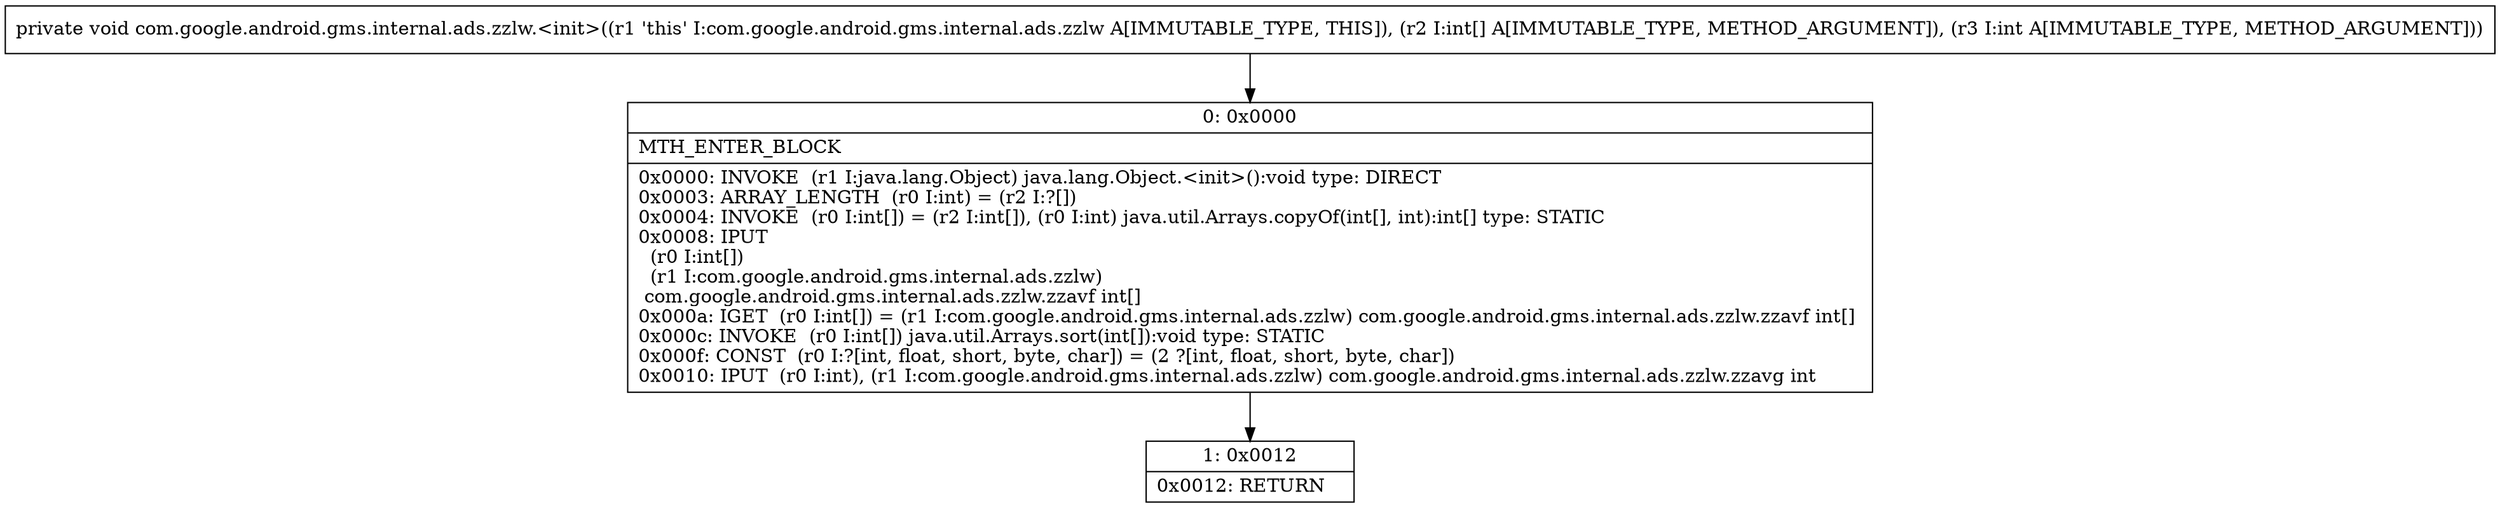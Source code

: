 digraph "CFG forcom.google.android.gms.internal.ads.zzlw.\<init\>([II)V" {
Node_0 [shape=record,label="{0\:\ 0x0000|MTH_ENTER_BLOCK\l|0x0000: INVOKE  (r1 I:java.lang.Object) java.lang.Object.\<init\>():void type: DIRECT \l0x0003: ARRAY_LENGTH  (r0 I:int) = (r2 I:?[]) \l0x0004: INVOKE  (r0 I:int[]) = (r2 I:int[]), (r0 I:int) java.util.Arrays.copyOf(int[], int):int[] type: STATIC \l0x0008: IPUT  \l  (r0 I:int[])\l  (r1 I:com.google.android.gms.internal.ads.zzlw)\l com.google.android.gms.internal.ads.zzlw.zzavf int[] \l0x000a: IGET  (r0 I:int[]) = (r1 I:com.google.android.gms.internal.ads.zzlw) com.google.android.gms.internal.ads.zzlw.zzavf int[] \l0x000c: INVOKE  (r0 I:int[]) java.util.Arrays.sort(int[]):void type: STATIC \l0x000f: CONST  (r0 I:?[int, float, short, byte, char]) = (2 ?[int, float, short, byte, char]) \l0x0010: IPUT  (r0 I:int), (r1 I:com.google.android.gms.internal.ads.zzlw) com.google.android.gms.internal.ads.zzlw.zzavg int \l}"];
Node_1 [shape=record,label="{1\:\ 0x0012|0x0012: RETURN   \l}"];
MethodNode[shape=record,label="{private void com.google.android.gms.internal.ads.zzlw.\<init\>((r1 'this' I:com.google.android.gms.internal.ads.zzlw A[IMMUTABLE_TYPE, THIS]), (r2 I:int[] A[IMMUTABLE_TYPE, METHOD_ARGUMENT]), (r3 I:int A[IMMUTABLE_TYPE, METHOD_ARGUMENT])) }"];
MethodNode -> Node_0;
Node_0 -> Node_1;
}


